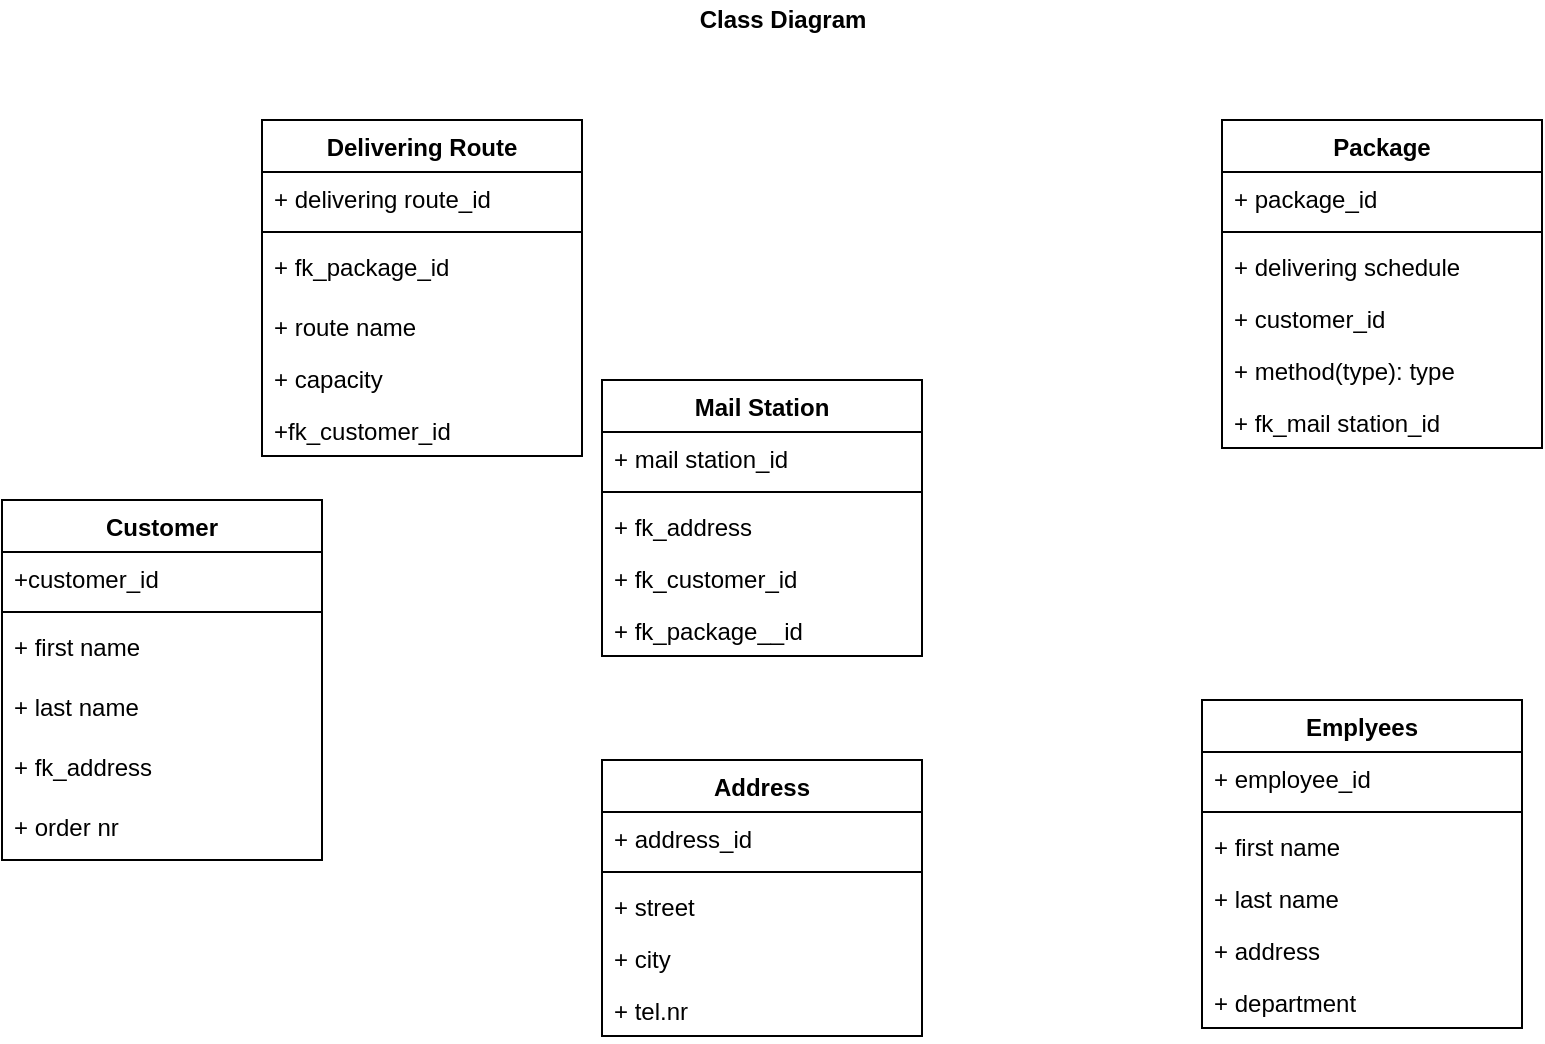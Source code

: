 <mxfile version="13.9.2" type="github">
  <diagram id="aToXcpKGvZ_MNEuubWL7" name="Page-1">
    <mxGraphModel dx="1038" dy="548" grid="1" gridSize="10" guides="1" tooltips="1" connect="1" arrows="1" fold="1" page="1" pageScale="1" pageWidth="827" pageHeight="1169" math="0" shadow="0">
      <root>
        <mxCell id="0" />
        <mxCell id="1" parent="0" />
        <mxCell id="FIsUcyPqpLf95xWjHK7v-1" value="Delivering Route" style="swimlane;fontStyle=1;align=center;verticalAlign=top;childLayout=stackLayout;horizontal=1;startSize=26;horizontalStack=0;resizeParent=1;resizeParentMax=0;resizeLast=0;collapsible=1;marginBottom=0;" vertex="1" parent="1">
          <mxGeometry x="150" y="90" width="160" height="168" as="geometry" />
        </mxCell>
        <mxCell id="FIsUcyPqpLf95xWjHK7v-2" value="+ delivering route_id" style="text;strokeColor=none;fillColor=none;align=left;verticalAlign=top;spacingLeft=4;spacingRight=4;overflow=hidden;rotatable=0;points=[[0,0.5],[1,0.5]];portConstraint=eastwest;" vertex="1" parent="FIsUcyPqpLf95xWjHK7v-1">
          <mxGeometry y="26" width="160" height="26" as="geometry" />
        </mxCell>
        <mxCell id="FIsUcyPqpLf95xWjHK7v-3" value="" style="line;strokeWidth=1;fillColor=none;align=left;verticalAlign=middle;spacingTop=-1;spacingLeft=3;spacingRight=3;rotatable=0;labelPosition=right;points=[];portConstraint=eastwest;" vertex="1" parent="FIsUcyPqpLf95xWjHK7v-1">
          <mxGeometry y="52" width="160" height="8" as="geometry" />
        </mxCell>
        <mxCell id="FIsUcyPqpLf95xWjHK7v-4" value="+ fk_package_id" style="text;strokeColor=none;fillColor=none;align=left;verticalAlign=top;spacingLeft=4;spacingRight=4;overflow=hidden;rotatable=0;points=[[0,0.5],[1,0.5]];portConstraint=eastwest;" vertex="1" parent="FIsUcyPqpLf95xWjHK7v-1">
          <mxGeometry y="60" width="160" height="30" as="geometry" />
        </mxCell>
        <mxCell id="FIsUcyPqpLf95xWjHK7v-5" value="+ route name" style="text;strokeColor=none;fillColor=none;align=left;verticalAlign=top;spacingLeft=4;spacingRight=4;overflow=hidden;rotatable=0;points=[[0,0.5],[1,0.5]];portConstraint=eastwest;" vertex="1" parent="FIsUcyPqpLf95xWjHK7v-1">
          <mxGeometry y="90" width="160" height="26" as="geometry" />
        </mxCell>
        <mxCell id="FIsUcyPqpLf95xWjHK7v-6" value="+ capacity" style="text;strokeColor=none;fillColor=none;align=left;verticalAlign=top;spacingLeft=4;spacingRight=4;overflow=hidden;rotatable=0;points=[[0,0.5],[1,0.5]];portConstraint=eastwest;" vertex="1" parent="FIsUcyPqpLf95xWjHK7v-1">
          <mxGeometry y="116" width="160" height="26" as="geometry" />
        </mxCell>
        <mxCell id="FIsUcyPqpLf95xWjHK7v-7" value="+fk_customer_id" style="text;strokeColor=none;fillColor=none;align=left;verticalAlign=top;spacingLeft=4;spacingRight=4;overflow=hidden;rotatable=0;points=[[0,0.5],[1,0.5]];portConstraint=eastwest;" vertex="1" parent="FIsUcyPqpLf95xWjHK7v-1">
          <mxGeometry y="142" width="160" height="26" as="geometry" />
        </mxCell>
        <mxCell id="FIsUcyPqpLf95xWjHK7v-8" value="Emplyees" style="swimlane;fontStyle=1;align=center;verticalAlign=top;childLayout=stackLayout;horizontal=1;startSize=26;horizontalStack=0;resizeParent=1;resizeParentMax=0;resizeLast=0;collapsible=1;marginBottom=0;" vertex="1" parent="1">
          <mxGeometry x="620" y="380" width="160" height="164" as="geometry" />
        </mxCell>
        <mxCell id="FIsUcyPqpLf95xWjHK7v-9" value="+ employee_id" style="text;strokeColor=none;fillColor=none;align=left;verticalAlign=top;spacingLeft=4;spacingRight=4;overflow=hidden;rotatable=0;points=[[0,0.5],[1,0.5]];portConstraint=eastwest;" vertex="1" parent="FIsUcyPqpLf95xWjHK7v-8">
          <mxGeometry y="26" width="160" height="26" as="geometry" />
        </mxCell>
        <mxCell id="FIsUcyPqpLf95xWjHK7v-10" value="" style="line;strokeWidth=1;fillColor=none;align=left;verticalAlign=middle;spacingTop=-1;spacingLeft=3;spacingRight=3;rotatable=0;labelPosition=right;points=[];portConstraint=eastwest;" vertex="1" parent="FIsUcyPqpLf95xWjHK7v-8">
          <mxGeometry y="52" width="160" height="8" as="geometry" />
        </mxCell>
        <mxCell id="FIsUcyPqpLf95xWjHK7v-11" value="+ first name" style="text;strokeColor=none;fillColor=none;align=left;verticalAlign=top;spacingLeft=4;spacingRight=4;overflow=hidden;rotatable=0;points=[[0,0.5],[1,0.5]];portConstraint=eastwest;" vertex="1" parent="FIsUcyPqpLf95xWjHK7v-8">
          <mxGeometry y="60" width="160" height="26" as="geometry" />
        </mxCell>
        <mxCell id="FIsUcyPqpLf95xWjHK7v-12" value="+ last name" style="text;strokeColor=none;fillColor=none;align=left;verticalAlign=top;spacingLeft=4;spacingRight=4;overflow=hidden;rotatable=0;points=[[0,0.5],[1,0.5]];portConstraint=eastwest;" vertex="1" parent="FIsUcyPqpLf95xWjHK7v-8">
          <mxGeometry y="86" width="160" height="26" as="geometry" />
        </mxCell>
        <mxCell id="FIsUcyPqpLf95xWjHK7v-13" value="+ address" style="text;strokeColor=none;fillColor=none;align=left;verticalAlign=top;spacingLeft=4;spacingRight=4;overflow=hidden;rotatable=0;points=[[0,0.5],[1,0.5]];portConstraint=eastwest;" vertex="1" parent="FIsUcyPqpLf95xWjHK7v-8">
          <mxGeometry y="112" width="160" height="26" as="geometry" />
        </mxCell>
        <mxCell id="FIsUcyPqpLf95xWjHK7v-14" value="+ department" style="text;strokeColor=none;fillColor=none;align=left;verticalAlign=top;spacingLeft=4;spacingRight=4;overflow=hidden;rotatable=0;points=[[0,0.5],[1,0.5]];portConstraint=eastwest;" vertex="1" parent="FIsUcyPqpLf95xWjHK7v-8">
          <mxGeometry y="138" width="160" height="26" as="geometry" />
        </mxCell>
        <mxCell id="FIsUcyPqpLf95xWjHK7v-15" value="Mail Station" style="swimlane;fontStyle=1;align=center;verticalAlign=top;childLayout=stackLayout;horizontal=1;startSize=26;horizontalStack=0;resizeParent=1;resizeParentMax=0;resizeLast=0;collapsible=1;marginBottom=0;" vertex="1" parent="1">
          <mxGeometry x="320" y="220" width="160" height="138" as="geometry" />
        </mxCell>
        <mxCell id="FIsUcyPqpLf95xWjHK7v-16" value="+ mail station_id" style="text;strokeColor=none;fillColor=none;align=left;verticalAlign=top;spacingLeft=4;spacingRight=4;overflow=hidden;rotatable=0;points=[[0,0.5],[1,0.5]];portConstraint=eastwest;" vertex="1" parent="FIsUcyPqpLf95xWjHK7v-15">
          <mxGeometry y="26" width="160" height="26" as="geometry" />
        </mxCell>
        <mxCell id="FIsUcyPqpLf95xWjHK7v-17" value="" style="line;strokeWidth=1;fillColor=none;align=left;verticalAlign=middle;spacingTop=-1;spacingLeft=3;spacingRight=3;rotatable=0;labelPosition=right;points=[];portConstraint=eastwest;" vertex="1" parent="FIsUcyPqpLf95xWjHK7v-15">
          <mxGeometry y="52" width="160" height="8" as="geometry" />
        </mxCell>
        <mxCell id="FIsUcyPqpLf95xWjHK7v-18" value="+ fk_address" style="text;strokeColor=none;fillColor=none;align=left;verticalAlign=top;spacingLeft=4;spacingRight=4;overflow=hidden;rotatable=0;points=[[0,0.5],[1,0.5]];portConstraint=eastwest;" vertex="1" parent="FIsUcyPqpLf95xWjHK7v-15">
          <mxGeometry y="60" width="160" height="26" as="geometry" />
        </mxCell>
        <mxCell id="FIsUcyPqpLf95xWjHK7v-19" value="+ fk_customer_id" style="text;align=left;verticalAlign=top;spacingLeft=4;spacingRight=4;overflow=hidden;rotatable=0;points=[[0,0.5],[1,0.5]];portConstraint=eastwest;" vertex="1" parent="FIsUcyPqpLf95xWjHK7v-15">
          <mxGeometry y="86" width="160" height="26" as="geometry" />
        </mxCell>
        <mxCell id="FIsUcyPqpLf95xWjHK7v-20" value="+ fk_package__id" style="text;align=left;verticalAlign=top;spacingLeft=4;spacingRight=4;overflow=hidden;rotatable=0;points=[[0,0.5],[1,0.5]];portConstraint=eastwest;" vertex="1" parent="FIsUcyPqpLf95xWjHK7v-15">
          <mxGeometry y="112" width="160" height="26" as="geometry" />
        </mxCell>
        <mxCell id="FIsUcyPqpLf95xWjHK7v-21" value="Customer" style="swimlane;fontStyle=1;align=center;verticalAlign=top;childLayout=stackLayout;horizontal=1;startSize=26;horizontalStack=0;resizeParent=1;resizeParentMax=0;resizeLast=0;collapsible=1;marginBottom=0;" vertex="1" parent="1">
          <mxGeometry x="20" y="280" width="160" height="180" as="geometry" />
        </mxCell>
        <mxCell id="FIsUcyPqpLf95xWjHK7v-22" value="+customer_id" style="text;strokeColor=none;fillColor=none;align=left;verticalAlign=top;spacingLeft=4;spacingRight=4;overflow=hidden;rotatable=0;points=[[0,0.5],[1,0.5]];portConstraint=eastwest;" vertex="1" parent="FIsUcyPqpLf95xWjHK7v-21">
          <mxGeometry y="26" width="160" height="26" as="geometry" />
        </mxCell>
        <mxCell id="FIsUcyPqpLf95xWjHK7v-23" value="" style="line;strokeWidth=1;fillColor=none;align=left;verticalAlign=middle;spacingTop=-1;spacingLeft=3;spacingRight=3;rotatable=0;labelPosition=right;points=[];portConstraint=eastwest;" vertex="1" parent="FIsUcyPqpLf95xWjHK7v-21">
          <mxGeometry y="52" width="160" height="8" as="geometry" />
        </mxCell>
        <mxCell id="FIsUcyPqpLf95xWjHK7v-24" value="+ first name" style="text;strokeColor=none;fillColor=none;align=left;verticalAlign=top;spacingLeft=4;spacingRight=4;overflow=hidden;rotatable=0;points=[[0,0.5],[1,0.5]];portConstraint=eastwest;" vertex="1" parent="FIsUcyPqpLf95xWjHK7v-21">
          <mxGeometry y="60" width="160" height="30" as="geometry" />
        </mxCell>
        <mxCell id="FIsUcyPqpLf95xWjHK7v-25" value="+ last name" style="text;strokeColor=none;fillColor=none;align=left;verticalAlign=top;spacingLeft=4;spacingRight=4;overflow=hidden;rotatable=0;points=[[0,0.5],[1,0.5]];portConstraint=eastwest;" vertex="1" parent="FIsUcyPqpLf95xWjHK7v-21">
          <mxGeometry y="90" width="160" height="30" as="geometry" />
        </mxCell>
        <mxCell id="FIsUcyPqpLf95xWjHK7v-26" value="+ fk_address" style="text;strokeColor=none;fillColor=none;align=left;verticalAlign=top;spacingLeft=4;spacingRight=4;overflow=hidden;rotatable=0;points=[[0,0.5],[1,0.5]];portConstraint=eastwest;" vertex="1" parent="FIsUcyPqpLf95xWjHK7v-21">
          <mxGeometry y="120" width="160" height="30" as="geometry" />
        </mxCell>
        <mxCell id="FIsUcyPqpLf95xWjHK7v-27" value="+ order nr" style="text;strokeColor=none;fillColor=none;align=left;verticalAlign=top;spacingLeft=4;spacingRight=4;overflow=hidden;rotatable=0;points=[[0,0.5],[1,0.5]];portConstraint=eastwest;" vertex="1" parent="FIsUcyPqpLf95xWjHK7v-21">
          <mxGeometry y="150" width="160" height="30" as="geometry" />
        </mxCell>
        <mxCell id="FIsUcyPqpLf95xWjHK7v-28" value="Address" style="swimlane;fontStyle=1;align=center;verticalAlign=top;childLayout=stackLayout;horizontal=1;startSize=26;horizontalStack=0;resizeParent=1;resizeParentMax=0;resizeLast=0;collapsible=1;marginBottom=0;" vertex="1" parent="1">
          <mxGeometry x="320" y="410" width="160" height="138" as="geometry" />
        </mxCell>
        <mxCell id="FIsUcyPqpLf95xWjHK7v-29" value="+ address_id" style="text;strokeColor=none;fillColor=none;align=left;verticalAlign=top;spacingLeft=4;spacingRight=4;overflow=hidden;rotatable=0;points=[[0,0.5],[1,0.5]];portConstraint=eastwest;" vertex="1" parent="FIsUcyPqpLf95xWjHK7v-28">
          <mxGeometry y="26" width="160" height="26" as="geometry" />
        </mxCell>
        <mxCell id="FIsUcyPqpLf95xWjHK7v-30" value="" style="line;strokeWidth=1;fillColor=none;align=left;verticalAlign=middle;spacingTop=-1;spacingLeft=3;spacingRight=3;rotatable=0;labelPosition=right;points=[];portConstraint=eastwest;" vertex="1" parent="FIsUcyPqpLf95xWjHK7v-28">
          <mxGeometry y="52" width="160" height="8" as="geometry" />
        </mxCell>
        <mxCell id="FIsUcyPqpLf95xWjHK7v-31" value="+ street" style="text;strokeColor=none;fillColor=none;align=left;verticalAlign=top;spacingLeft=4;spacingRight=4;overflow=hidden;rotatable=0;points=[[0,0.5],[1,0.5]];portConstraint=eastwest;" vertex="1" parent="FIsUcyPqpLf95xWjHK7v-28">
          <mxGeometry y="60" width="160" height="26" as="geometry" />
        </mxCell>
        <mxCell id="FIsUcyPqpLf95xWjHK7v-32" value="+ city" style="text;strokeColor=none;fillColor=none;align=left;verticalAlign=top;spacingLeft=4;spacingRight=4;overflow=hidden;rotatable=0;points=[[0,0.5],[1,0.5]];portConstraint=eastwest;" vertex="1" parent="FIsUcyPqpLf95xWjHK7v-28">
          <mxGeometry y="86" width="160" height="26" as="geometry" />
        </mxCell>
        <mxCell id="FIsUcyPqpLf95xWjHK7v-33" value="+ tel.nr" style="text;strokeColor=none;fillColor=none;align=left;verticalAlign=top;spacingLeft=4;spacingRight=4;overflow=hidden;rotatable=0;points=[[0,0.5],[1,0.5]];portConstraint=eastwest;" vertex="1" parent="FIsUcyPqpLf95xWjHK7v-28">
          <mxGeometry y="112" width="160" height="26" as="geometry" />
        </mxCell>
        <mxCell id="FIsUcyPqpLf95xWjHK7v-34" value="Package" style="swimlane;fontStyle=1;align=center;verticalAlign=top;childLayout=stackLayout;horizontal=1;startSize=26;horizontalStack=0;resizeParent=1;resizeParentMax=0;resizeLast=0;collapsible=1;marginBottom=0;" vertex="1" parent="1">
          <mxGeometry x="630" y="90" width="160" height="164" as="geometry" />
        </mxCell>
        <mxCell id="FIsUcyPqpLf95xWjHK7v-35" value="+ package_id" style="text;strokeColor=none;fillColor=none;align=left;verticalAlign=top;spacingLeft=4;spacingRight=4;overflow=hidden;rotatable=0;points=[[0,0.5],[1,0.5]];portConstraint=eastwest;" vertex="1" parent="FIsUcyPqpLf95xWjHK7v-34">
          <mxGeometry y="26" width="160" height="26" as="geometry" />
        </mxCell>
        <mxCell id="FIsUcyPqpLf95xWjHK7v-36" value="" style="line;strokeWidth=1;fillColor=none;align=left;verticalAlign=middle;spacingTop=-1;spacingLeft=3;spacingRight=3;rotatable=0;labelPosition=right;points=[];portConstraint=eastwest;" vertex="1" parent="FIsUcyPqpLf95xWjHK7v-34">
          <mxGeometry y="52" width="160" height="8" as="geometry" />
        </mxCell>
        <mxCell id="FIsUcyPqpLf95xWjHK7v-37" value="+ delivering schedule" style="text;strokeColor=none;fillColor=none;align=left;verticalAlign=top;spacingLeft=4;spacingRight=4;overflow=hidden;rotatable=0;points=[[0,0.5],[1,0.5]];portConstraint=eastwest;" vertex="1" parent="FIsUcyPqpLf95xWjHK7v-34">
          <mxGeometry y="60" width="160" height="26" as="geometry" />
        </mxCell>
        <mxCell id="FIsUcyPqpLf95xWjHK7v-38" value="+ customer_id" style="text;strokeColor=none;fillColor=none;align=left;verticalAlign=top;spacingLeft=4;spacingRight=4;overflow=hidden;rotatable=0;points=[[0,0.5],[1,0.5]];portConstraint=eastwest;" vertex="1" parent="FIsUcyPqpLf95xWjHK7v-34">
          <mxGeometry y="86" width="160" height="26" as="geometry" />
        </mxCell>
        <mxCell id="FIsUcyPqpLf95xWjHK7v-39" value="+ method(type): type" style="text;strokeColor=none;fillColor=none;align=left;verticalAlign=top;spacingLeft=4;spacingRight=4;overflow=hidden;rotatable=0;points=[[0,0.5],[1,0.5]];portConstraint=eastwest;" vertex="1" parent="FIsUcyPqpLf95xWjHK7v-34">
          <mxGeometry y="112" width="160" height="26" as="geometry" />
        </mxCell>
        <mxCell id="FIsUcyPqpLf95xWjHK7v-40" value="+ fk_mail station_id" style="text;strokeColor=none;fillColor=none;align=left;verticalAlign=top;spacingLeft=4;spacingRight=4;overflow=hidden;rotatable=0;points=[[0,0.5],[1,0.5]];portConstraint=eastwest;" vertex="1" parent="FIsUcyPqpLf95xWjHK7v-34">
          <mxGeometry y="138" width="160" height="26" as="geometry" />
        </mxCell>
        <mxCell id="FIsUcyPqpLf95xWjHK7v-41" value="&lt;b&gt;Class Diagram&lt;/b&gt;" style="text;html=1;align=center;verticalAlign=middle;resizable=0;points=[];autosize=1;" vertex="1" parent="1">
          <mxGeometry x="360" y="30" width="100" height="20" as="geometry" />
        </mxCell>
      </root>
    </mxGraphModel>
  </diagram>
</mxfile>
